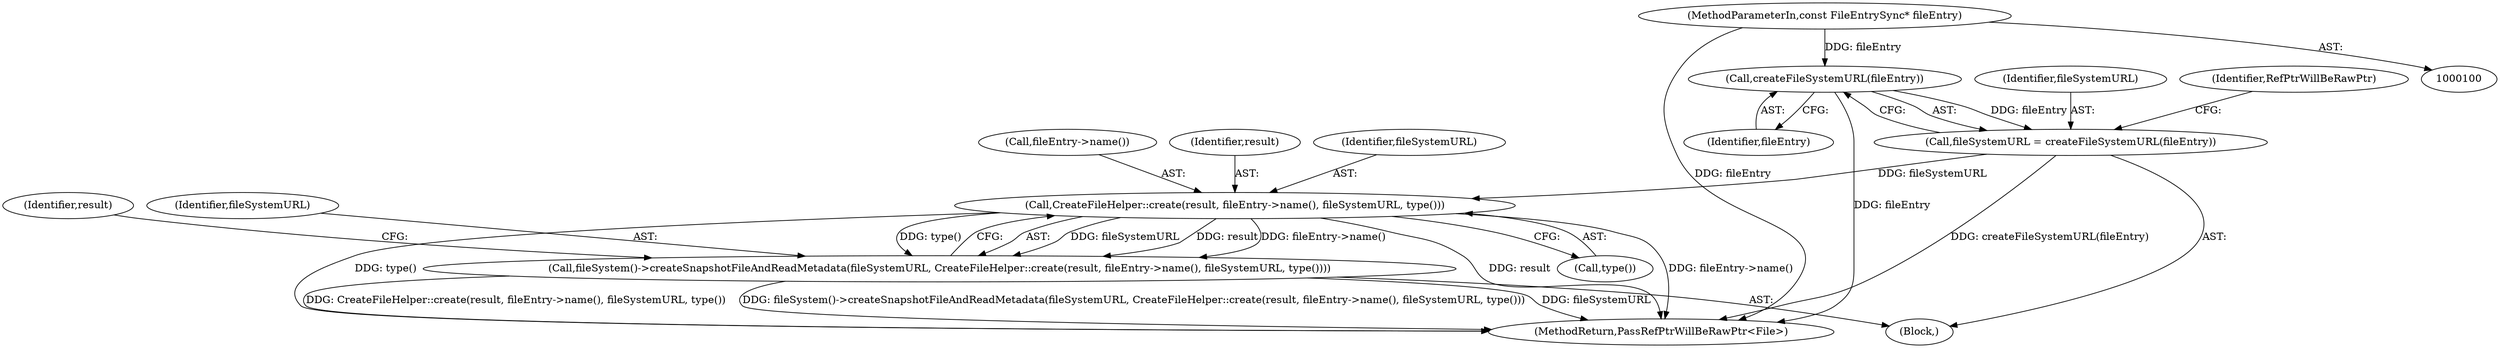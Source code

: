digraph "0_Chrome_02c8303512ebed345011f7b545e2f418799be2f0_2@API" {
"1000107" [label="(Call,createFileSystemURL(fileEntry))"];
"1000101" [label="(MethodParameterIn,const FileEntrySync* fileEntry)"];
"1000105" [label="(Call,fileSystemURL = createFileSystemURL(fileEntry))"];
"1000117" [label="(Call,CreateFileHelper::create(result, fileEntry->name(), fileSystemURL, type()))"];
"1000115" [label="(Call,fileSystem()->createSnapshotFileAndReadMetadata(fileSystemURL, CreateFileHelper::create(result, fileEntry->name(), fileSystemURL, type())))"];
"1000120" [label="(Identifier,fileSystemURL)"];
"1000110" [label="(Identifier,RefPtrWillBeRawPtr)"];
"1000119" [label="(Call,fileEntry->name())"];
"1000106" [label="(Identifier,fileSystemURL)"];
"1000101" [label="(MethodParameterIn,const FileEntrySync* fileEntry)"];
"1000140" [label="(MethodReturn,PassRefPtrWillBeRawPtr<File>)"];
"1000115" [label="(Call,fileSystem()->createSnapshotFileAndReadMetadata(fileSystemURL, CreateFileHelper::create(result, fileEntry->name(), fileSystemURL, type())))"];
"1000108" [label="(Identifier,fileEntry)"];
"1000107" [label="(Call,createFileSystemURL(fileEntry))"];
"1000105" [label="(Call,fileSystemURL = createFileSystemURL(fileEntry))"];
"1000117" [label="(Call,CreateFileHelper::create(result, fileEntry->name(), fileSystemURL, type()))"];
"1000103" [label="(Block,)"];
"1000121" [label="(Call,type())"];
"1000116" [label="(Identifier,fileSystemURL)"];
"1000118" [label="(Identifier,result)"];
"1000124" [label="(Identifier,result)"];
"1000107" -> "1000105"  [label="AST: "];
"1000107" -> "1000108"  [label="CFG: "];
"1000108" -> "1000107"  [label="AST: "];
"1000105" -> "1000107"  [label="CFG: "];
"1000107" -> "1000140"  [label="DDG: fileEntry"];
"1000107" -> "1000105"  [label="DDG: fileEntry"];
"1000101" -> "1000107"  [label="DDG: fileEntry"];
"1000101" -> "1000100"  [label="AST: "];
"1000101" -> "1000140"  [label="DDG: fileEntry"];
"1000105" -> "1000103"  [label="AST: "];
"1000106" -> "1000105"  [label="AST: "];
"1000110" -> "1000105"  [label="CFG: "];
"1000105" -> "1000140"  [label="DDG: createFileSystemURL(fileEntry)"];
"1000105" -> "1000117"  [label="DDG: fileSystemURL"];
"1000117" -> "1000115"  [label="AST: "];
"1000117" -> "1000121"  [label="CFG: "];
"1000118" -> "1000117"  [label="AST: "];
"1000119" -> "1000117"  [label="AST: "];
"1000120" -> "1000117"  [label="AST: "];
"1000121" -> "1000117"  [label="AST: "];
"1000115" -> "1000117"  [label="CFG: "];
"1000117" -> "1000140"  [label="DDG: result"];
"1000117" -> "1000140"  [label="DDG: fileEntry->name()"];
"1000117" -> "1000140"  [label="DDG: type()"];
"1000117" -> "1000115"  [label="DDG: fileSystemURL"];
"1000117" -> "1000115"  [label="DDG: result"];
"1000117" -> "1000115"  [label="DDG: fileEntry->name()"];
"1000117" -> "1000115"  [label="DDG: type()"];
"1000115" -> "1000103"  [label="AST: "];
"1000116" -> "1000115"  [label="AST: "];
"1000124" -> "1000115"  [label="CFG: "];
"1000115" -> "1000140"  [label="DDG: CreateFileHelper::create(result, fileEntry->name(), fileSystemURL, type())"];
"1000115" -> "1000140"  [label="DDG: fileSystem()->createSnapshotFileAndReadMetadata(fileSystemURL, CreateFileHelper::create(result, fileEntry->name(), fileSystemURL, type()))"];
"1000115" -> "1000140"  [label="DDG: fileSystemURL"];
}
